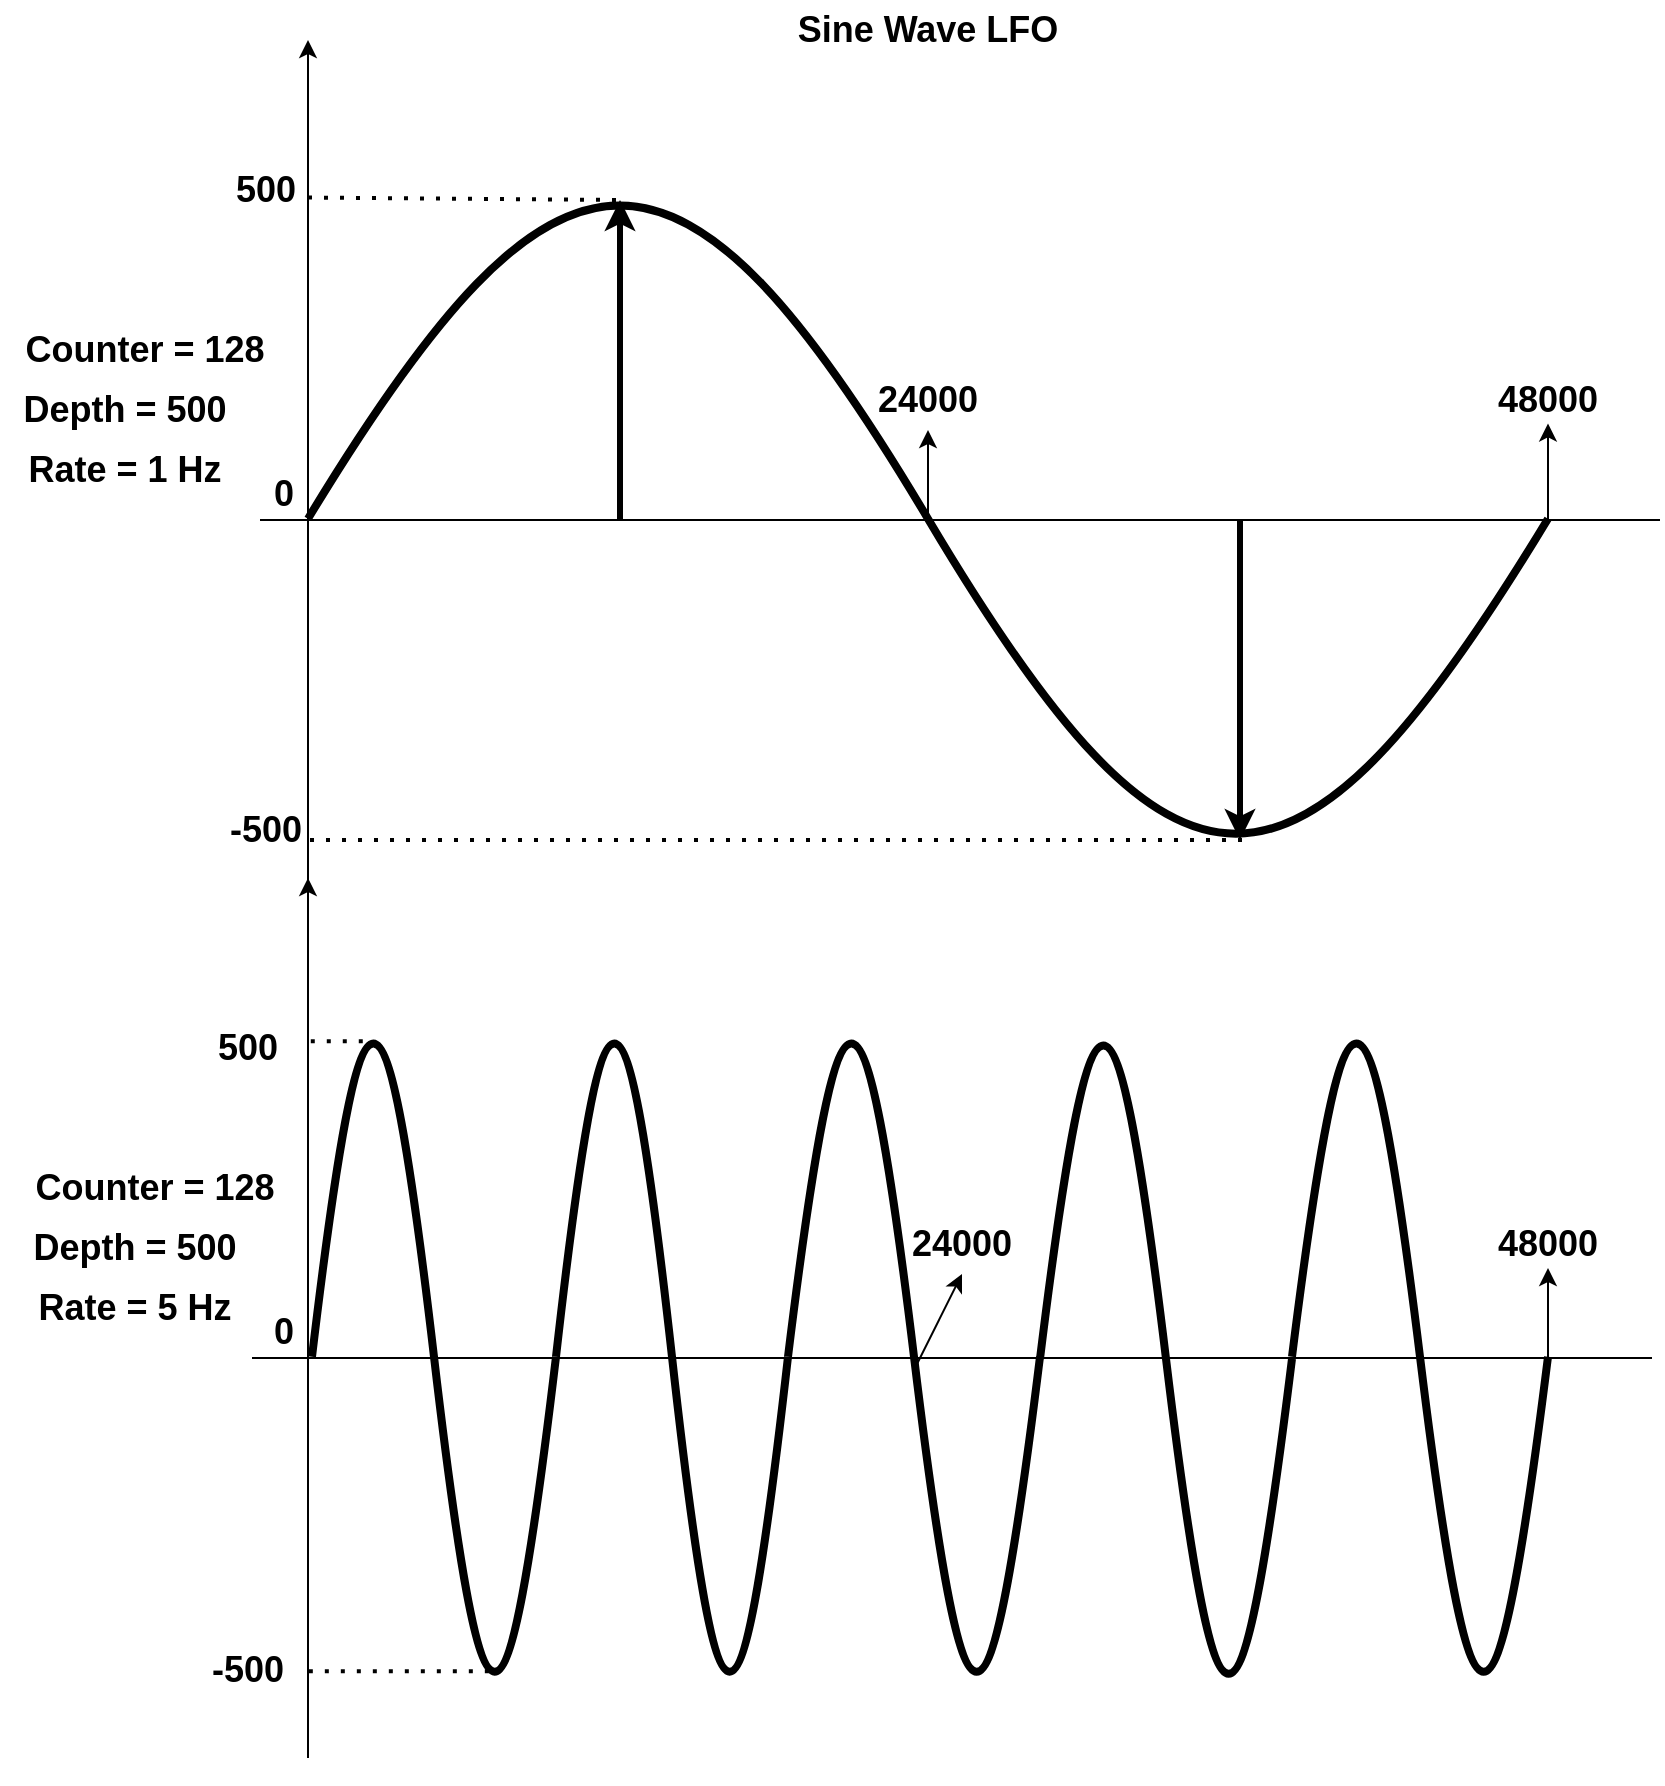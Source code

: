 <mxfile version="21.3.7" type="github">
  <diagram name="Page-1" id="zgVPB7kzvQOlFqmxSK4n">
    <mxGraphModel dx="2131" dy="689" grid="1" gridSize="10" guides="1" tooltips="1" connect="1" arrows="1" fold="1" page="1" pageScale="1" pageWidth="827" pageHeight="1169" math="0" shadow="0">
      <root>
        <mxCell id="0" />
        <mxCell id="1" parent="0" />
        <mxCell id="2eth6tbk9H1MXdVzeepq-3" value="" style="pointerEvents=1;verticalLabelPosition=bottom;shadow=0;dashed=0;align=center;html=1;verticalAlign=top;shape=mxgraph.electrical.waveforms.sine_wave;strokeWidth=4;" vertex="1" parent="1">
          <mxGeometry x="148" y="111" width="620" height="420" as="geometry" />
        </mxCell>
        <mxCell id="2eth6tbk9H1MXdVzeepq-4" value="" style="endArrow=none;html=1;rounded=0;" edge="1" parent="1">
          <mxGeometry width="50" height="50" relative="1" as="geometry">
            <mxPoint x="124" y="321" as="sourcePoint" />
            <mxPoint x="824" y="321" as="targetPoint" />
          </mxGeometry>
        </mxCell>
        <mxCell id="2eth6tbk9H1MXdVzeepq-5" value="" style="endArrow=classic;startArrow=none;html=1;rounded=0;strokeWidth=3;spacing=2;verticalAlign=middle;labelPosition=right;verticalLabelPosition=middle;align=left;startFill=0;" edge="1" parent="1">
          <mxGeometry y="70" width="50" height="50" relative="1" as="geometry">
            <mxPoint x="304" y="321" as="sourcePoint" />
            <mxPoint x="304" y="161" as="targetPoint" />
            <Array as="points" />
            <mxPoint as="offset" />
          </mxGeometry>
        </mxCell>
        <mxCell id="2eth6tbk9H1MXdVzeepq-10" value="" style="endArrow=classic;startArrow=none;html=1;rounded=0;strokeWidth=3;spacing=2;verticalAlign=middle;labelPosition=right;verticalLabelPosition=middle;align=left;startFill=0;" edge="1" parent="1">
          <mxGeometry x="-0.059" y="70" width="50" height="50" relative="1" as="geometry">
            <mxPoint x="614" y="321" as="sourcePoint" />
            <mxPoint x="614" y="481" as="targetPoint" />
            <Array as="points">
              <mxPoint x="614" y="431" />
            </Array>
            <mxPoint as="offset" />
          </mxGeometry>
        </mxCell>
        <mxCell id="2eth6tbk9H1MXdVzeepq-12" value="" style="endArrow=classic;html=1;rounded=0;" edge="1" parent="1">
          <mxGeometry width="50" height="50" relative="1" as="geometry">
            <mxPoint x="148" y="521" as="sourcePoint" />
            <mxPoint x="148" y="81" as="targetPoint" />
          </mxGeometry>
        </mxCell>
        <mxCell id="2eth6tbk9H1MXdVzeepq-13" value="-500" style="text;html=1;strokeColor=none;fillColor=none;align=center;verticalAlign=middle;whiteSpace=wrap;rounded=0;fontStyle=1;fontSize=18;" vertex="1" parent="1">
          <mxGeometry x="97" y="461" width="60" height="30" as="geometry" />
        </mxCell>
        <mxCell id="2eth6tbk9H1MXdVzeepq-15" value="" style="endArrow=none;dashed=1;html=1;dashPattern=1 3;strokeWidth=2;rounded=0;exitX=1.004;exitY=0.626;exitDx=0;exitDy=0;exitPerimeter=0;" edge="1" parent="1">
          <mxGeometry width="50" height="50" relative="1" as="geometry">
            <mxPoint x="148" y="159.78" as="sourcePoint" />
            <mxPoint x="304" y="161" as="targetPoint" />
          </mxGeometry>
        </mxCell>
        <mxCell id="2eth6tbk9H1MXdVzeepq-16" value="500" style="text;html=1;strokeColor=none;fillColor=none;align=center;verticalAlign=middle;whiteSpace=wrap;rounded=0;fontStyle=1;fontSize=18;" vertex="1" parent="1">
          <mxGeometry x="97" y="141" width="60" height="30" as="geometry" />
        </mxCell>
        <mxCell id="2eth6tbk9H1MXdVzeepq-17" value="" style="endArrow=none;dashed=1;html=1;dashPattern=1 3;strokeWidth=2;rounded=0;exitX=1.004;exitY=0.626;exitDx=0;exitDy=0;exitPerimeter=0;" edge="1" parent="1">
          <mxGeometry width="50" height="50" relative="1" as="geometry">
            <mxPoint x="149" y="481" as="sourcePoint" />
            <mxPoint x="615" y="481" as="targetPoint" />
          </mxGeometry>
        </mxCell>
        <mxCell id="2eth6tbk9H1MXdVzeepq-18" value="&lt;b style=&quot;font-size: 18px;&quot;&gt;Depth = 500&amp;nbsp;&lt;/b&gt;" style="text;html=1;strokeColor=none;fillColor=none;align=center;verticalAlign=middle;whiteSpace=wrap;rounded=0;fontSize=18;" vertex="1" parent="1">
          <mxGeometry x="-6" y="251" width="130" height="30" as="geometry" />
        </mxCell>
        <mxCell id="2eth6tbk9H1MXdVzeepq-19" value="&lt;b style=&quot;font-size: 18px;&quot;&gt;Rate = 1 Hz&amp;nbsp;&lt;/b&gt;" style="text;html=1;strokeColor=none;fillColor=none;align=center;verticalAlign=middle;whiteSpace=wrap;rounded=0;fontSize=18;" vertex="1" parent="1">
          <mxGeometry x="-6" y="281" width="130" height="30" as="geometry" />
        </mxCell>
        <mxCell id="2eth6tbk9H1MXdVzeepq-24" value="&lt;b style=&quot;font-size: 18px;&quot;&gt;Sine Wave LFO&lt;/b&gt;" style="text;html=1;strokeColor=none;fillColor=none;align=center;verticalAlign=middle;whiteSpace=wrap;rounded=0;fontSize=18;" vertex="1" parent="1">
          <mxGeometry x="378" y="61" width="160" height="30" as="geometry" />
        </mxCell>
        <mxCell id="2eth6tbk9H1MXdVzeepq-26" value="&lt;b style=&quot;font-size: 18px;&quot;&gt;Counter = 128&amp;nbsp;&lt;/b&gt;" style="text;html=1;strokeColor=none;fillColor=none;align=center;verticalAlign=middle;whiteSpace=wrap;rounded=0;fontSize=18;" vertex="1" parent="1">
          <mxGeometry x="4" y="221" width="130" height="30" as="geometry" />
        </mxCell>
        <mxCell id="2eth6tbk9H1MXdVzeepq-28" value="" style="pointerEvents=1;verticalLabelPosition=bottom;shadow=0;dashed=0;align=center;html=1;verticalAlign=top;shape=mxgraph.electrical.waveforms.sine_wave;strokeWidth=4;" vertex="1" parent="1">
          <mxGeometry x="150" y="530" width="122" height="420" as="geometry" />
        </mxCell>
        <mxCell id="2eth6tbk9H1MXdVzeepq-29" value="" style="endArrow=none;html=1;rounded=0;" edge="1" parent="1">
          <mxGeometry width="50" height="50" relative="1" as="geometry">
            <mxPoint x="120" y="740" as="sourcePoint" />
            <mxPoint x="820" y="740" as="targetPoint" />
          </mxGeometry>
        </mxCell>
        <mxCell id="2eth6tbk9H1MXdVzeepq-32" value="" style="endArrow=classic;html=1;rounded=0;" edge="1" parent="1">
          <mxGeometry width="50" height="50" relative="1" as="geometry">
            <mxPoint x="148" y="940" as="sourcePoint" />
            <mxPoint x="148" y="500" as="targetPoint" />
          </mxGeometry>
        </mxCell>
        <mxCell id="2eth6tbk9H1MXdVzeepq-33" value="-500" style="text;html=1;strokeColor=none;fillColor=none;align=center;verticalAlign=middle;whiteSpace=wrap;rounded=0;fontStyle=1;fontSize=18;" vertex="1" parent="1">
          <mxGeometry x="88" y="881" width="60" height="30" as="geometry" />
        </mxCell>
        <mxCell id="2eth6tbk9H1MXdVzeepq-34" value="" style="endArrow=none;dashed=1;html=1;dashPattern=1 3;strokeWidth=2;rounded=0;entryX=0.249;entryY=0.123;entryDx=0;entryDy=0;entryPerimeter=0;exitX=-0.005;exitY=0.123;exitDx=0;exitDy=0;exitPerimeter=0;" edge="1" parent="1" source="2eth6tbk9H1MXdVzeepq-28" target="2eth6tbk9H1MXdVzeepq-28">
          <mxGeometry width="50" height="50" relative="1" as="geometry">
            <mxPoint x="149" y="580" as="sourcePoint" />
            <mxPoint x="180" y="582" as="targetPoint" />
          </mxGeometry>
        </mxCell>
        <mxCell id="2eth6tbk9H1MXdVzeepq-35" value="500" style="text;html=1;strokeColor=none;fillColor=none;align=center;verticalAlign=middle;whiteSpace=wrap;rounded=0;fontStyle=1;fontSize=18;" vertex="1" parent="1">
          <mxGeometry x="88" y="570" width="60" height="30" as="geometry" />
        </mxCell>
        <mxCell id="2eth6tbk9H1MXdVzeepq-36" value="" style="endArrow=none;dashed=1;html=1;dashPattern=1 3;strokeWidth=2;rounded=0;exitX=-0.013;exitY=0.873;exitDx=0;exitDy=0;exitPerimeter=0;entryX=0.742;entryY=0.873;entryDx=0;entryDy=0;entryPerimeter=0;" edge="1" parent="1" source="2eth6tbk9H1MXdVzeepq-28" target="2eth6tbk9H1MXdVzeepq-28">
          <mxGeometry width="50" height="50" relative="1" as="geometry">
            <mxPoint x="148" y="901" as="sourcePoint" />
            <mxPoint x="614" y="901" as="targetPoint" />
          </mxGeometry>
        </mxCell>
        <mxCell id="2eth6tbk9H1MXdVzeepq-40" value="" style="pointerEvents=1;verticalLabelPosition=bottom;shadow=0;dashed=0;align=center;html=1;verticalAlign=top;shape=mxgraph.electrical.waveforms.sine_wave;strokeWidth=4;" vertex="1" parent="1">
          <mxGeometry x="272" y="530" width="116" height="420" as="geometry" />
        </mxCell>
        <mxCell id="2eth6tbk9H1MXdVzeepq-41" value="" style="pointerEvents=1;verticalLabelPosition=bottom;shadow=0;dashed=0;align=center;html=1;verticalAlign=top;shape=mxgraph.electrical.waveforms.sine_wave;strokeWidth=4;" vertex="1" parent="1">
          <mxGeometry x="388" y="530" width="126" height="420" as="geometry" />
        </mxCell>
        <mxCell id="2eth6tbk9H1MXdVzeepq-44" value="" style="pointerEvents=1;verticalLabelPosition=bottom;shadow=0;dashed=0;align=center;html=1;verticalAlign=top;shape=mxgraph.electrical.waveforms.sine_wave;strokeWidth=4;" vertex="1" parent="1">
          <mxGeometry x="514" y="531" width="126" height="420" as="geometry" />
        </mxCell>
        <mxCell id="2eth6tbk9H1MXdVzeepq-45" value="" style="pointerEvents=1;verticalLabelPosition=bottom;shadow=0;dashed=0;align=center;html=1;verticalAlign=top;shape=mxgraph.electrical.waveforms.sine_wave;strokeWidth=4;" vertex="1" parent="1">
          <mxGeometry x="640" y="530" width="128" height="420" as="geometry" />
        </mxCell>
        <mxCell id="2eth6tbk9H1MXdVzeepq-54" value="&lt;b style=&quot;font-size: 18px;&quot;&gt;Depth = 500&amp;nbsp;&lt;/b&gt;" style="text;html=1;strokeColor=none;fillColor=none;align=center;verticalAlign=middle;whiteSpace=wrap;rounded=0;fontSize=18;" vertex="1" parent="1">
          <mxGeometry x="-1" y="670" width="130" height="30" as="geometry" />
        </mxCell>
        <mxCell id="2eth6tbk9H1MXdVzeepq-55" value="&lt;b style=&quot;font-size: 18px;&quot;&gt;Rate = 5 Hz&amp;nbsp;&lt;/b&gt;" style="text;html=1;strokeColor=none;fillColor=none;align=center;verticalAlign=middle;whiteSpace=wrap;rounded=0;fontSize=18;" vertex="1" parent="1">
          <mxGeometry x="-1" y="700" width="130" height="30" as="geometry" />
        </mxCell>
        <mxCell id="2eth6tbk9H1MXdVzeepq-56" value="&lt;b style=&quot;font-size: 18px;&quot;&gt;Counter = 128&amp;nbsp;&lt;/b&gt;" style="text;html=1;strokeColor=none;fillColor=none;align=center;verticalAlign=middle;whiteSpace=wrap;rounded=0;fontSize=18;" vertex="1" parent="1">
          <mxGeometry x="9" y="640" width="130" height="30" as="geometry" />
        </mxCell>
        <mxCell id="2eth6tbk9H1MXdVzeepq-59" value="" style="endArrow=classic;html=1;rounded=0;fontSize=18;strokeWidth=1;entryX=0.5;entryY=1;entryDx=0;entryDy=0;" edge="1" parent="1" target="2eth6tbk9H1MXdVzeepq-60">
          <mxGeometry width="50" height="50" relative="1" as="geometry">
            <mxPoint x="458" y="322" as="sourcePoint" />
            <mxPoint x="458" y="290" as="targetPoint" />
          </mxGeometry>
        </mxCell>
        <mxCell id="2eth6tbk9H1MXdVzeepq-60" value="24000" style="text;html=1;strokeColor=none;fillColor=none;align=center;verticalAlign=middle;whiteSpace=wrap;rounded=0;fontStyle=1;fontSize=18;" vertex="1" parent="1">
          <mxGeometry x="413" y="246" width="90" height="30" as="geometry" />
        </mxCell>
        <mxCell id="2eth6tbk9H1MXdVzeepq-61" value="" style="endArrow=classic;html=1;rounded=0;fontSize=18;strokeWidth=1;entryX=1;entryY=0.385;entryDx=0;entryDy=0;entryPerimeter=0;" edge="1" parent="1" target="2eth6tbk9H1MXdVzeepq-3">
          <mxGeometry width="50" height="50" relative="1" as="geometry">
            <mxPoint x="768" y="322" as="sourcePoint" />
            <mxPoint x="790" y="370" as="targetPoint" />
          </mxGeometry>
        </mxCell>
        <mxCell id="2eth6tbk9H1MXdVzeepq-62" value="48000" style="text;html=1;strokeColor=none;fillColor=none;align=center;verticalAlign=middle;whiteSpace=wrap;rounded=0;fontStyle=1;fontSize=18;" vertex="1" parent="1">
          <mxGeometry x="723" y="246" width="90" height="30" as="geometry" />
        </mxCell>
        <mxCell id="2eth6tbk9H1MXdVzeepq-63" value="0" style="text;html=1;strokeColor=none;fillColor=none;align=center;verticalAlign=middle;whiteSpace=wrap;rounded=0;fontStyle=1;fontSize=18;" vertex="1" parent="1">
          <mxGeometry x="106" y="293" width="60" height="30" as="geometry" />
        </mxCell>
        <mxCell id="2eth6tbk9H1MXdVzeepq-64" value="0" style="text;html=1;strokeColor=none;fillColor=none;align=center;verticalAlign=middle;whiteSpace=wrap;rounded=0;fontStyle=1;fontSize=18;" vertex="1" parent="1">
          <mxGeometry x="106" y="712" width="60" height="30" as="geometry" />
        </mxCell>
        <mxCell id="2eth6tbk9H1MXdVzeepq-65" value="" style="endArrow=classic;html=1;rounded=0;fontSize=18;strokeWidth=1;entryX=0.5;entryY=1;entryDx=0;entryDy=0;" edge="1" parent="1" target="2eth6tbk9H1MXdVzeepq-66">
          <mxGeometry width="50" height="50" relative="1" as="geometry">
            <mxPoint x="452" y="744" as="sourcePoint" />
            <mxPoint x="452" y="712" as="targetPoint" />
          </mxGeometry>
        </mxCell>
        <mxCell id="2eth6tbk9H1MXdVzeepq-66" value="24000" style="text;html=1;strokeColor=none;fillColor=none;align=center;verticalAlign=middle;whiteSpace=wrap;rounded=0;fontStyle=1;fontSize=18;" vertex="1" parent="1">
          <mxGeometry x="430" y="668" width="90" height="30" as="geometry" />
        </mxCell>
        <mxCell id="2eth6tbk9H1MXdVzeepq-67" value="" style="endArrow=classic;html=1;rounded=0;fontSize=18;strokeWidth=1;entryX=1;entryY=0.385;entryDx=0;entryDy=0;entryPerimeter=0;" edge="1" parent="1">
          <mxGeometry width="50" height="50" relative="1" as="geometry">
            <mxPoint x="768" y="744" as="sourcePoint" />
            <mxPoint x="768" y="695" as="targetPoint" />
          </mxGeometry>
        </mxCell>
        <mxCell id="2eth6tbk9H1MXdVzeepq-68" value="48000" style="text;html=1;strokeColor=none;fillColor=none;align=center;verticalAlign=middle;whiteSpace=wrap;rounded=0;fontStyle=1;fontSize=18;" vertex="1" parent="1">
          <mxGeometry x="723" y="668" width="90" height="30" as="geometry" />
        </mxCell>
      </root>
    </mxGraphModel>
  </diagram>
</mxfile>
